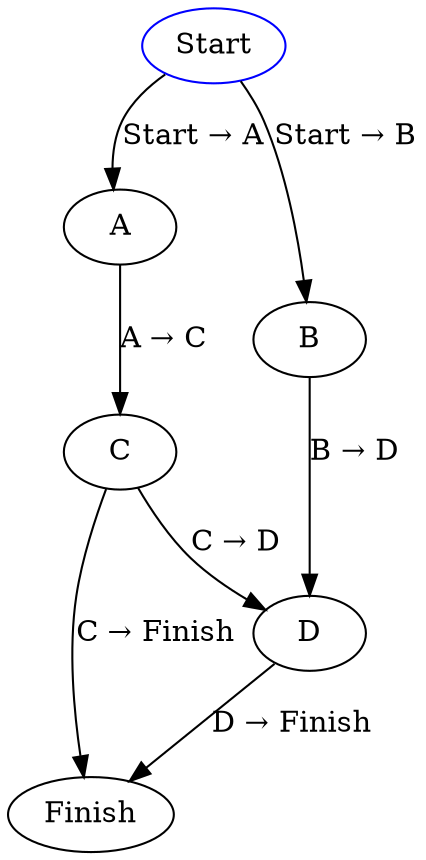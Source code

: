 digraph {
    Start[color="blue"]
    Start -> A[label="Start → A"];
    Start -> B[label="Start → B"];
    A -> C[label="A → C"];
    B -> D[label="B → D"];
    C -> D[label="C → D"];
    C -> Finish[label="C → Finish"];
    D -> Finish[label="D → Finish"];
}